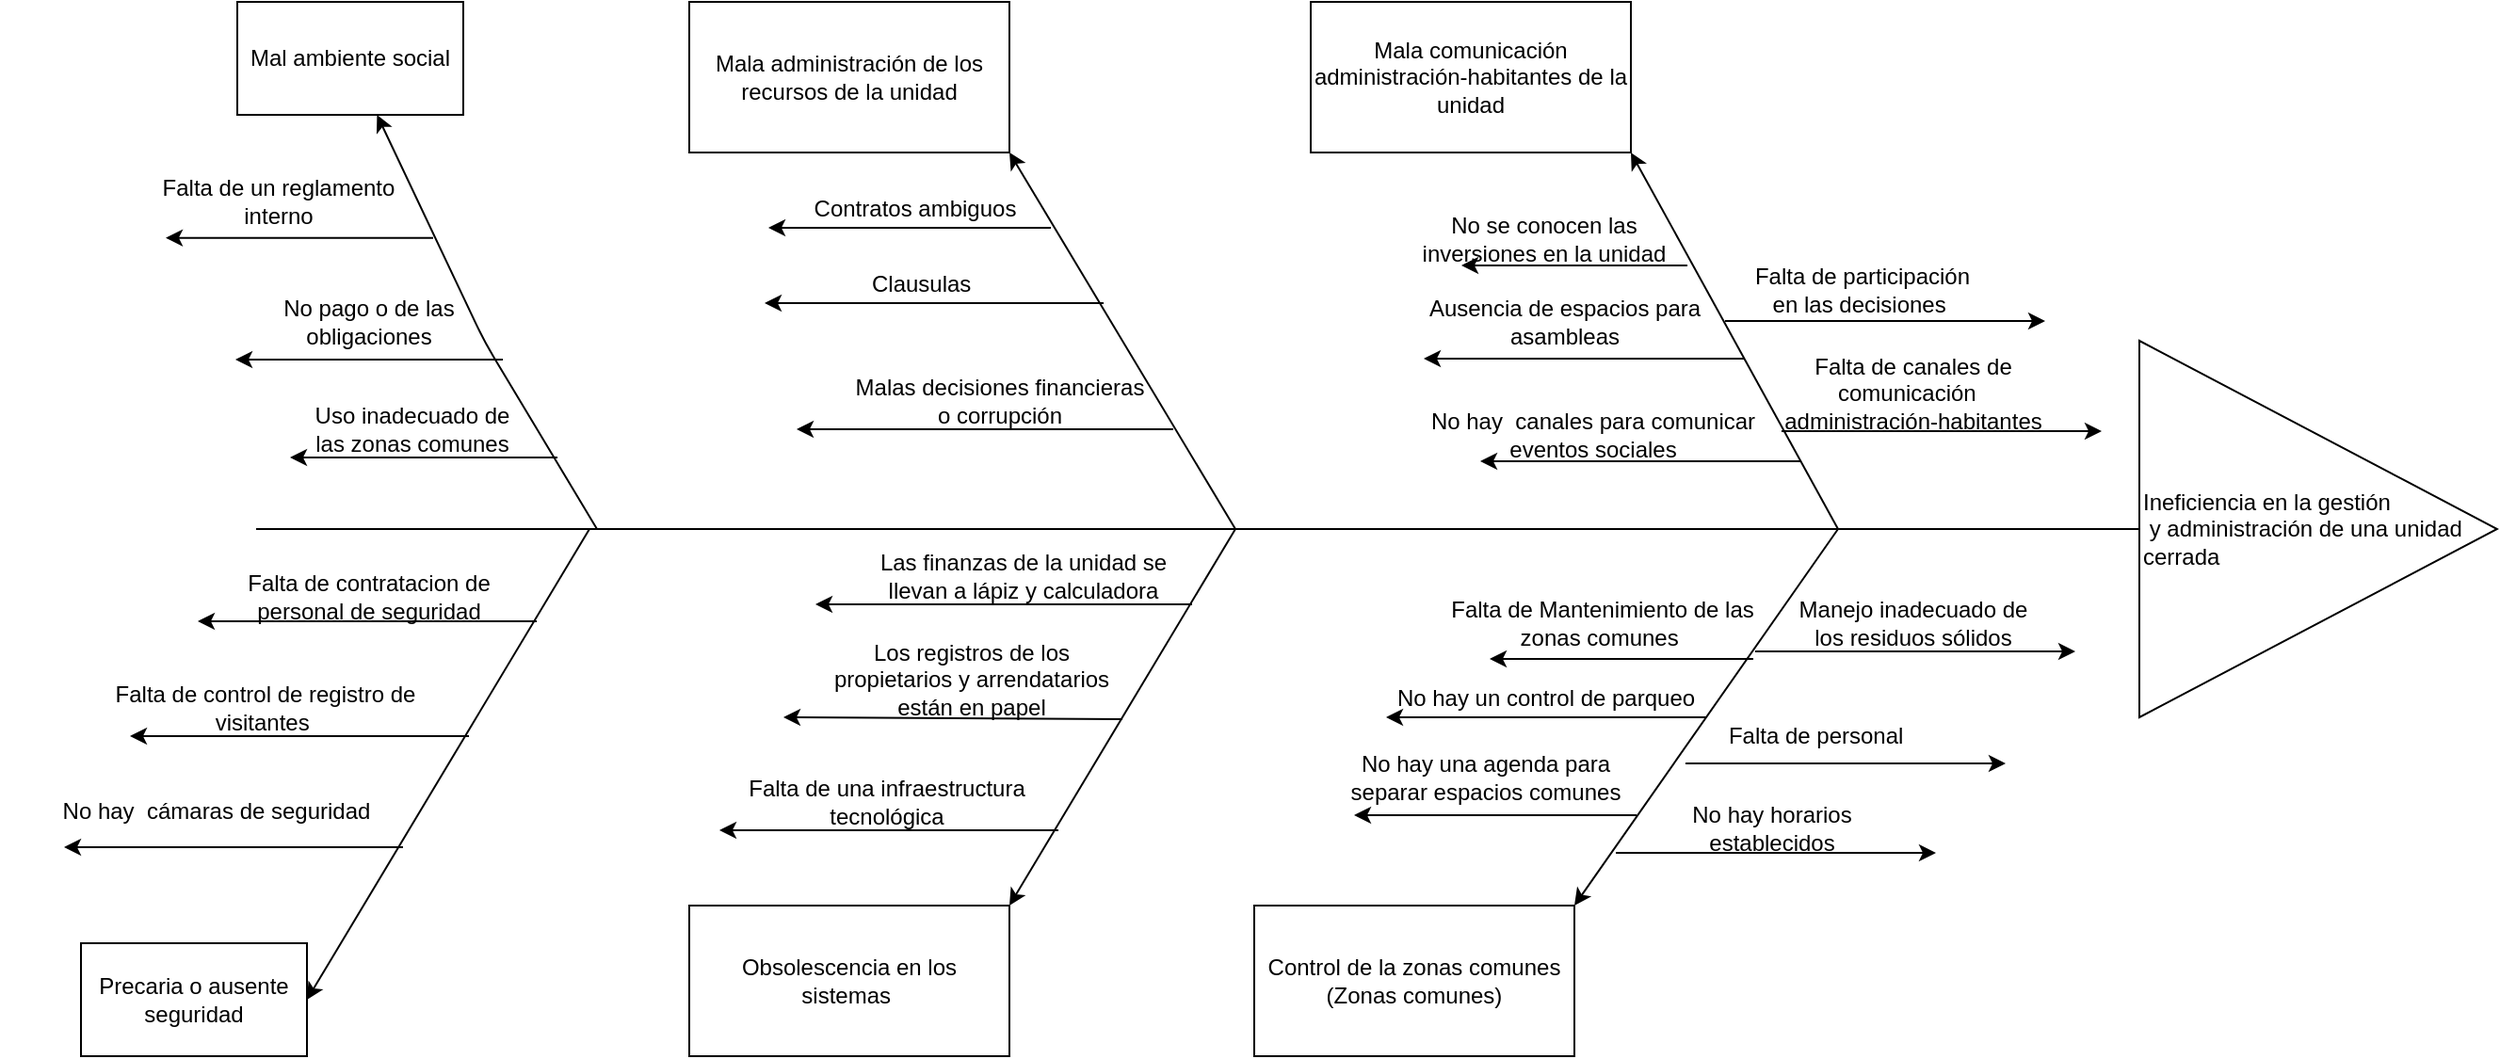 <mxfile version="13.6.5" type="github">
  <diagram name="Page-1" id="4fc8d65c-f3f6-feb3-4d1c-02f59d9f9886">
    <mxGraphModel dx="2281" dy="645" grid="1" gridSize="10" guides="1" tooltips="1" connect="1" arrows="1" fold="1" page="1" pageScale="1" pageWidth="826" pageHeight="1169" background="#ffffff" math="0" shadow="0">
      <root>
        <mxCell id="0" />
        <mxCell id="1" parent="0" />
        <mxCell id="G1P_aBHV-7jrVRY7QvX3-264" value="" style="endArrow=none;html=1;" edge="1" parent="1">
          <mxGeometry width="50" height="50" relative="1" as="geometry">
            <mxPoint x="-240" y="280" as="sourcePoint" />
            <mxPoint x="760" y="280" as="targetPoint" />
          </mxGeometry>
        </mxCell>
        <mxCell id="G1P_aBHV-7jrVRY7QvX3-265" value="" style="endArrow=classic;html=1;entryX=1;entryY=1;entryDx=0;entryDy=0;" edge="1" parent="1" target="G1P_aBHV-7jrVRY7QvX3-299">
          <mxGeometry width="50" height="50" relative="1" as="geometry">
            <mxPoint x="600" y="280" as="sourcePoint" />
            <mxPoint x="480" y="80" as="targetPoint" />
          </mxGeometry>
        </mxCell>
        <mxCell id="G1P_aBHV-7jrVRY7QvX3-266" value="" style="endArrow=classic;html=1;entryX=1;entryY=0;entryDx=0;entryDy=0;" edge="1" parent="1" target="G1P_aBHV-7jrVRY7QvX3-302">
          <mxGeometry width="50" height="50" relative="1" as="geometry">
            <mxPoint x="600" y="280" as="sourcePoint" />
            <mxPoint x="480" y="480" as="targetPoint" />
          </mxGeometry>
        </mxCell>
        <mxCell id="G1P_aBHV-7jrVRY7QvX3-267" value="" style="endArrow=classic;html=1;entryX=1;entryY=1;entryDx=0;entryDy=0;" edge="1" parent="1">
          <mxGeometry width="50" height="50" relative="1" as="geometry">
            <mxPoint x="280" y="280" as="sourcePoint" />
            <mxPoint x="160" y="80" as="targetPoint" />
          </mxGeometry>
        </mxCell>
        <mxCell id="G1P_aBHV-7jrVRY7QvX3-268" value="" style="endArrow=classic;html=1;entryX=1;entryY=0;entryDx=0;entryDy=0;" edge="1" parent="1">
          <mxGeometry width="50" height="50" relative="1" as="geometry">
            <mxPoint x="280" y="280" as="sourcePoint" />
            <mxPoint x="160" y="480" as="targetPoint" />
          </mxGeometry>
        </mxCell>
        <mxCell id="G1P_aBHV-7jrVRY7QvX3-270" value="Falta de canales de comunicación&amp;nbsp;&amp;nbsp;&lt;br&gt;administración-habitantes" style="text;html=1;strokeColor=none;fillColor=none;align=center;verticalAlign=middle;whiteSpace=wrap;rounded=0;" vertex="1" parent="1">
          <mxGeometry x="550" y="188" width="180" height="40" as="geometry" />
        </mxCell>
        <mxCell id="G1P_aBHV-7jrVRY7QvX3-271" value="" style="endArrow=classic;html=1;" edge="1" parent="1">
          <mxGeometry width="50" height="50" relative="1" as="geometry">
            <mxPoint x="550" y="189.5" as="sourcePoint" />
            <mxPoint x="380" y="189.5" as="targetPoint" />
          </mxGeometry>
        </mxCell>
        <mxCell id="G1P_aBHV-7jrVRY7QvX3-272" value="Ausencia de espacios para asambleas" style="text;html=1;strokeColor=none;fillColor=none;align=center;verticalAlign=middle;whiteSpace=wrap;rounded=0;" vertex="1" parent="1">
          <mxGeometry x="380" y="150" width="150" height="40" as="geometry" />
        </mxCell>
        <mxCell id="G1P_aBHV-7jrVRY7QvX3-273" value="" style="endArrow=classic;html=1;" edge="1" parent="1" target="G1P_aBHV-7jrVRY7QvX3-332">
          <mxGeometry width="50" height="50" relative="1" as="geometry">
            <mxPoint x="-59" y="280" as="sourcePoint" />
            <mxPoint x="-179" y="80" as="targetPoint" />
            <Array as="points">
              <mxPoint x="-119" y="180" />
            </Array>
          </mxGeometry>
        </mxCell>
        <mxCell id="G1P_aBHV-7jrVRY7QvX3-274" value="" style="endArrow=classic;html=1;" edge="1" parent="1">
          <mxGeometry width="50" height="50" relative="1" as="geometry">
            <mxPoint x="-146" y="125.33" as="sourcePoint" />
            <mxPoint x="-288" y="125.33" as="targetPoint" />
          </mxGeometry>
        </mxCell>
        <mxCell id="G1P_aBHV-7jrVRY7QvX3-275" value="" style="endArrow=classic;html=1;" edge="1" parent="1">
          <mxGeometry width="50" height="50" relative="1" as="geometry">
            <mxPoint x="182" y="120" as="sourcePoint" />
            <mxPoint x="32" y="120" as="targetPoint" />
          </mxGeometry>
        </mxCell>
        <mxCell id="G1P_aBHV-7jrVRY7QvX3-276" value="Contratos ambiguos" style="text;html=1;strokeColor=none;fillColor=none;align=center;verticalAlign=middle;whiteSpace=wrap;rounded=0;" vertex="1" parent="1">
          <mxGeometry x="45" y="100" width="130" height="20" as="geometry" />
        </mxCell>
        <mxCell id="G1P_aBHV-7jrVRY7QvX3-277" value="" style="endArrow=classic;html=1;" edge="1" parent="1">
          <mxGeometry width="50" height="50" relative="1" as="geometry">
            <mxPoint x="210" y="160" as="sourcePoint" />
            <mxPoint x="30" y="160" as="targetPoint" />
          </mxGeometry>
        </mxCell>
        <mxCell id="G1P_aBHV-7jrVRY7QvX3-278" value="Las finanzas de la unidad se llevan a lápiz y calculadora" style="text;html=1;strokeColor=none;fillColor=none;align=center;verticalAlign=middle;whiteSpace=wrap;rounded=0;" vertex="1" parent="1">
          <mxGeometry x="75" y="290" width="185" height="30" as="geometry" />
        </mxCell>
        <mxCell id="G1P_aBHV-7jrVRY7QvX3-279" value="No hay un control de parqueo" style="text;html=1;strokeColor=none;fillColor=none;align=center;verticalAlign=middle;whiteSpace=wrap;rounded=0;" vertex="1" parent="1">
          <mxGeometry x="360" y="360" width="170" height="20" as="geometry" />
        </mxCell>
        <mxCell id="G1P_aBHV-7jrVRY7QvX3-280" value="Falta de Mantenimiento de las zonas comunes&amp;nbsp;" style="text;html=1;strokeColor=none;fillColor=none;align=center;verticalAlign=middle;whiteSpace=wrap;rounded=0;" vertex="1" parent="1">
          <mxGeometry x="390" y="310" width="170" height="40" as="geometry" />
        </mxCell>
        <mxCell id="G1P_aBHV-7jrVRY7QvX3-281" value="Malas decisiones financieras o corrupción" style="text;html=1;strokeColor=none;fillColor=none;align=center;verticalAlign=middle;whiteSpace=wrap;rounded=0;" vertex="1" parent="1">
          <mxGeometry x="75" y="202" width="160" height="20" as="geometry" />
        </mxCell>
        <mxCell id="G1P_aBHV-7jrVRY7QvX3-282" value="Clausulas&amp;nbsp;" style="text;html=1;strokeColor=none;fillColor=none;align=center;verticalAlign=middle;whiteSpace=wrap;rounded=0;" vertex="1" parent="1">
          <mxGeometry x="40" y="140" width="150" height="20" as="geometry" />
        </mxCell>
        <mxCell id="G1P_aBHV-7jrVRY7QvX3-283" value="" style="endArrow=classic;html=1;" edge="1" parent="1">
          <mxGeometry width="50" height="50" relative="1" as="geometry">
            <mxPoint x="247" y="227" as="sourcePoint" />
            <mxPoint x="47" y="227" as="targetPoint" />
          </mxGeometry>
        </mxCell>
        <mxCell id="G1P_aBHV-7jrVRY7QvX3-284" value="" style="endArrow=classic;html=1;" edge="1" parent="1">
          <mxGeometry width="50" height="50" relative="1" as="geometry">
            <mxPoint x="555" y="349" as="sourcePoint" />
            <mxPoint x="415" y="349" as="targetPoint" />
          </mxGeometry>
        </mxCell>
        <mxCell id="G1P_aBHV-7jrVRY7QvX3-285" value="" style="endArrow=classic;html=1;" edge="1" parent="1">
          <mxGeometry width="50" height="50" relative="1" as="geometry">
            <mxPoint x="530" y="380" as="sourcePoint" />
            <mxPoint x="360" y="380" as="targetPoint" />
          </mxGeometry>
        </mxCell>
        <mxCell id="G1P_aBHV-7jrVRY7QvX3-286" value="" style="endArrow=classic;html=1;" edge="1" parent="1">
          <mxGeometry width="50" height="50" relative="1" as="geometry">
            <mxPoint x="493" y="432" as="sourcePoint" />
            <mxPoint x="343" y="432" as="targetPoint" />
          </mxGeometry>
        </mxCell>
        <mxCell id="G1P_aBHV-7jrVRY7QvX3-290" value="No hay una agenda para separar espacios comunes" style="text;html=1;strokeColor=none;fillColor=none;align=center;verticalAlign=bottom;whiteSpace=wrap;rounded=0;" vertex="1" parent="1">
          <mxGeometry x="328" y="399" width="170" height="30" as="geometry" />
        </mxCell>
        <mxCell id="G1P_aBHV-7jrVRY7QvX3-291" value="" style="endArrow=classic;html=1;" edge="1" parent="1">
          <mxGeometry width="50" height="50" relative="1" as="geometry">
            <mxPoint x="257" y="320" as="sourcePoint" />
            <mxPoint x="57" y="320" as="targetPoint" />
          </mxGeometry>
        </mxCell>
        <mxCell id="G1P_aBHV-7jrVRY7QvX3-292" value="Falta de una infraestructura tecnológica" style="text;html=1;strokeColor=none;fillColor=none;align=center;verticalAlign=middle;whiteSpace=wrap;rounded=0;" vertex="1" parent="1">
          <mxGeometry x="20" y="410" width="150" height="30" as="geometry" />
        </mxCell>
        <mxCell id="G1P_aBHV-7jrVRY7QvX3-293" value="Manejo inadecuado de los residuos sólidos" style="text;html=1;strokeColor=none;fillColor=none;align=center;verticalAlign=middle;whiteSpace=wrap;rounded=0;" vertex="1" parent="1">
          <mxGeometry x="570" y="310" width="140" height="40" as="geometry" />
        </mxCell>
        <mxCell id="G1P_aBHV-7jrVRY7QvX3-294" value="Los registros de los propietarios y arrendatarios están en papel" style="text;html=1;strokeColor=none;fillColor=none;align=center;verticalAlign=middle;whiteSpace=wrap;rounded=0;" vertex="1" parent="1">
          <mxGeometry x="60" y="350" width="160" height="20" as="geometry" />
        </mxCell>
        <mxCell id="G1P_aBHV-7jrVRY7QvX3-295" value="" style="endArrow=classic;html=1;exitX=1;exitY=1;exitDx=0;exitDy=0;" edge="1" parent="1">
          <mxGeometry width="50" height="50" relative="1" as="geometry">
            <mxPoint x="220" y="381" as="sourcePoint" />
            <mxPoint x="40" y="380" as="targetPoint" />
          </mxGeometry>
        </mxCell>
        <mxCell id="G1P_aBHV-7jrVRY7QvX3-296" value="" style="endArrow=classic;html=1;" edge="1" parent="1">
          <mxGeometry width="50" height="50" relative="1" as="geometry">
            <mxPoint x="556" y="345" as="sourcePoint" />
            <mxPoint x="726" y="345" as="targetPoint" />
          </mxGeometry>
        </mxCell>
        <mxCell id="G1P_aBHV-7jrVRY7QvX3-297" value="" style="endArrow=classic;html=1;" edge="1" parent="1">
          <mxGeometry width="50" height="50" relative="1" as="geometry">
            <mxPoint x="186" y="440" as="sourcePoint" />
            <mxPoint x="6" y="440" as="targetPoint" />
          </mxGeometry>
        </mxCell>
        <mxCell id="G1P_aBHV-7jrVRY7QvX3-299" value="Mala comunicación&lt;br&gt;administración-habitantes de la unidad" style="rounded=0;whiteSpace=wrap;html=1;" vertex="1" parent="1">
          <mxGeometry x="320" width="170" height="80" as="geometry" />
        </mxCell>
        <mxCell id="G1P_aBHV-7jrVRY7QvX3-300" value="Mala administración de los recursos de la unidad" style="rounded=0;whiteSpace=wrap;html=1;" vertex="1" parent="1">
          <mxGeometry x="-10" width="170" height="80" as="geometry" />
        </mxCell>
        <mxCell id="G1P_aBHV-7jrVRY7QvX3-301" value="Obsolescencia en los sistemas&amp;nbsp;" style="rounded=0;whiteSpace=wrap;html=1;" vertex="1" parent="1">
          <mxGeometry x="-10" y="480" width="170" height="80" as="geometry" />
        </mxCell>
        <mxCell id="G1P_aBHV-7jrVRY7QvX3-302" value="Control de la zonas comunes&lt;br&gt;(Zonas comunes)" style="rounded=0;whiteSpace=wrap;html=1;" vertex="1" parent="1">
          <mxGeometry x="290" y="480" width="170" height="80" as="geometry" />
        </mxCell>
        <mxCell id="G1P_aBHV-7jrVRY7QvX3-303" value="Ineficiencia en la gestión&lt;br&gt;&amp;nbsp;y administración de una unidad cerrada" style="triangle;whiteSpace=wrap;html=1;align=left;" vertex="1" parent="1">
          <mxGeometry x="760" y="180" width="190" height="200" as="geometry" />
        </mxCell>
        <mxCell id="G1P_aBHV-7jrVRY7QvX3-306" value="" style="endArrow=classic;html=1;" edge="1" parent="1">
          <mxGeometry width="50" height="50" relative="1" as="geometry">
            <mxPoint x="-63" y="280" as="sourcePoint" />
            <mxPoint x="-213" y="530" as="targetPoint" />
          </mxGeometry>
        </mxCell>
        <mxCell id="G1P_aBHV-7jrVRY7QvX3-307" value="" style="endArrow=classic;html=1;" edge="1" parent="1">
          <mxGeometry width="50" height="50" relative="1" as="geometry">
            <mxPoint x="-91" y="329" as="sourcePoint" />
            <mxPoint x="-271" y="329" as="targetPoint" />
          </mxGeometry>
        </mxCell>
        <mxCell id="G1P_aBHV-7jrVRY7QvX3-308" value="" style="endArrow=classic;html=1;" edge="1" parent="1">
          <mxGeometry width="50" height="50" relative="1" as="geometry">
            <mxPoint x="-127" y="390" as="sourcePoint" />
            <mxPoint x="-307" y="390" as="targetPoint" />
          </mxGeometry>
        </mxCell>
        <mxCell id="G1P_aBHV-7jrVRY7QvX3-309" value="" style="endArrow=classic;html=1;" edge="1" parent="1">
          <mxGeometry width="50" height="50" relative="1" as="geometry">
            <mxPoint x="-162" y="449" as="sourcePoint" />
            <mxPoint x="-342" y="449" as="targetPoint" />
          </mxGeometry>
        </mxCell>
        <mxCell id="G1P_aBHV-7jrVRY7QvX3-311" value="Falta de participación en las decisiones&amp;nbsp;" style="text;html=1;strokeColor=none;fillColor=none;align=center;verticalAlign=middle;whiteSpace=wrap;rounded=0;" vertex="1" parent="1">
          <mxGeometry x="553" y="143" width="120" height="20" as="geometry" />
        </mxCell>
        <mxCell id="G1P_aBHV-7jrVRY7QvX3-313" value="Precaria o ausente seguridad" style="rounded=0;whiteSpace=wrap;html=1;" vertex="1" parent="1">
          <mxGeometry x="-333" y="500" width="120" height="60" as="geometry" />
        </mxCell>
        <mxCell id="G1P_aBHV-7jrVRY7QvX3-314" value="No hay&amp;nbsp; cámaras de seguridad" style="text;html=1;strokeColor=none;fillColor=none;align=center;verticalAlign=middle;whiteSpace=wrap;rounded=0;" vertex="1" parent="1">
          <mxGeometry x="-376" y="420" width="230" height="20" as="geometry" />
        </mxCell>
        <mxCell id="G1P_aBHV-7jrVRY7QvX3-316" value="Falta de control de registro de visitantes&amp;nbsp;" style="text;html=1;strokeColor=none;fillColor=none;align=center;verticalAlign=middle;whiteSpace=wrap;rounded=0;" vertex="1" parent="1">
          <mxGeometry x="-340" y="365" width="210" height="20" as="geometry" />
        </mxCell>
        <mxCell id="G1P_aBHV-7jrVRY7QvX3-317" value="Falta de contratacion de personal de seguridad" style="text;html=1;strokeColor=none;fillColor=none;align=center;verticalAlign=middle;whiteSpace=wrap;rounded=0;" vertex="1" parent="1">
          <mxGeometry x="-250" y="306" width="140" height="20" as="geometry" />
        </mxCell>
        <mxCell id="G1P_aBHV-7jrVRY7QvX3-318" value="" style="endArrow=classic;html=1;" edge="1" parent="1">
          <mxGeometry width="50" height="50" relative="1" as="geometry">
            <mxPoint x="520" y="140" as="sourcePoint" />
            <mxPoint x="400" y="140" as="targetPoint" />
          </mxGeometry>
        </mxCell>
        <mxCell id="G1P_aBHV-7jrVRY7QvX3-321" value="No se conocen las inversiones en la unidad" style="text;html=1;strokeColor=none;fillColor=none;align=center;verticalAlign=middle;whiteSpace=wrap;rounded=0;" vertex="1" parent="1">
          <mxGeometry x="369" y="116" width="150" height="20" as="geometry" />
        </mxCell>
        <mxCell id="G1P_aBHV-7jrVRY7QvX3-325" value="No hay horarios establecidos" style="text;html=1;strokeColor=none;fillColor=none;align=center;verticalAlign=middle;whiteSpace=wrap;rounded=0;" vertex="1" parent="1">
          <mxGeometry x="490" y="429" width="150" height="20" as="geometry" />
        </mxCell>
        <mxCell id="G1P_aBHV-7jrVRY7QvX3-326" value="" style="endArrow=classic;html=1;" edge="1" parent="1">
          <mxGeometry width="50" height="50" relative="1" as="geometry">
            <mxPoint x="519" y="404.5" as="sourcePoint" />
            <mxPoint x="689" y="404.5" as="targetPoint" />
          </mxGeometry>
        </mxCell>
        <mxCell id="G1P_aBHV-7jrVRY7QvX3-327" value="Falta de personal&amp;nbsp;" style="text;html=1;strokeColor=none;fillColor=none;align=center;verticalAlign=middle;whiteSpace=wrap;rounded=0;" vertex="1" parent="1">
          <mxGeometry x="530" y="380" width="120" height="20" as="geometry" />
        </mxCell>
        <mxCell id="G1P_aBHV-7jrVRY7QvX3-328" value="" style="endArrow=classic;html=1;" edge="1" parent="1">
          <mxGeometry width="50" height="50" relative="1" as="geometry">
            <mxPoint x="580" y="244" as="sourcePoint" />
            <mxPoint x="410" y="244" as="targetPoint" />
          </mxGeometry>
        </mxCell>
        <mxCell id="G1P_aBHV-7jrVRY7QvX3-330" value="No hay&amp;nbsp; canales para comunicar eventos sociales" style="text;html=1;strokeColor=none;fillColor=none;align=center;verticalAlign=middle;whiteSpace=wrap;rounded=0;" vertex="1" parent="1">
          <mxGeometry x="380" y="220" width="180" height="20" as="geometry" />
        </mxCell>
        <mxCell id="G1P_aBHV-7jrVRY7QvX3-332" value="Mal ambiente social" style="rounded=0;whiteSpace=wrap;html=1;" vertex="1" parent="1">
          <mxGeometry x="-250" width="120" height="60" as="geometry" />
        </mxCell>
        <mxCell id="G1P_aBHV-7jrVRY7QvX3-335" value="Falta de un reglamento interno" style="text;html=1;strokeColor=none;fillColor=none;align=center;verticalAlign=middle;whiteSpace=wrap;rounded=0;" vertex="1" parent="1">
          <mxGeometry x="-300" y="96" width="144" height="20" as="geometry" />
        </mxCell>
        <mxCell id="G1P_aBHV-7jrVRY7QvX3-336" value="" style="endArrow=classic;html=1;" edge="1" parent="1">
          <mxGeometry width="50" height="50" relative="1" as="geometry">
            <mxPoint x="-109" y="190" as="sourcePoint" />
            <mxPoint x="-251" y="190" as="targetPoint" />
          </mxGeometry>
        </mxCell>
        <mxCell id="G1P_aBHV-7jrVRY7QvX3-337" value="No pago o de las obligaciones" style="text;html=1;strokeColor=none;fillColor=none;align=center;verticalAlign=middle;whiteSpace=wrap;rounded=0;" vertex="1" parent="1">
          <mxGeometry x="-227" y="160" width="94" height="20" as="geometry" />
        </mxCell>
        <mxCell id="G1P_aBHV-7jrVRY7QvX3-339" value="" style="endArrow=classic;html=1;" edge="1" parent="1">
          <mxGeometry width="50" height="50" relative="1" as="geometry">
            <mxPoint x="-80" y="242" as="sourcePoint" />
            <mxPoint x="-222" y="242" as="targetPoint" />
          </mxGeometry>
        </mxCell>
        <mxCell id="G1P_aBHV-7jrVRY7QvX3-340" value="Uso inadecuado de las zonas comunes" style="text;html=1;strokeColor=none;fillColor=none;align=center;verticalAlign=middle;whiteSpace=wrap;rounded=0;" vertex="1" parent="1">
          <mxGeometry x="-217" y="217" width="120" height="20" as="geometry" />
        </mxCell>
        <mxCell id="G1P_aBHV-7jrVRY7QvX3-341" value="" style="endArrow=classic;html=1;" edge="1" parent="1">
          <mxGeometry width="50" height="50" relative="1" as="geometry">
            <mxPoint x="570" y="228" as="sourcePoint" />
            <mxPoint x="740" y="228" as="targetPoint" />
          </mxGeometry>
        </mxCell>
        <mxCell id="G1P_aBHV-7jrVRY7QvX3-343" value="" style="endArrow=classic;html=1;" edge="1" parent="1">
          <mxGeometry width="50" height="50" relative="1" as="geometry">
            <mxPoint x="540" y="169.5" as="sourcePoint" />
            <mxPoint x="710" y="169.5" as="targetPoint" />
          </mxGeometry>
        </mxCell>
        <mxCell id="G1P_aBHV-7jrVRY7QvX3-345" value="" style="endArrow=classic;html=1;" edge="1" parent="1">
          <mxGeometry width="50" height="50" relative="1" as="geometry">
            <mxPoint x="482" y="452" as="sourcePoint" />
            <mxPoint x="652" y="452" as="targetPoint" />
          </mxGeometry>
        </mxCell>
      </root>
    </mxGraphModel>
  </diagram>
</mxfile>
